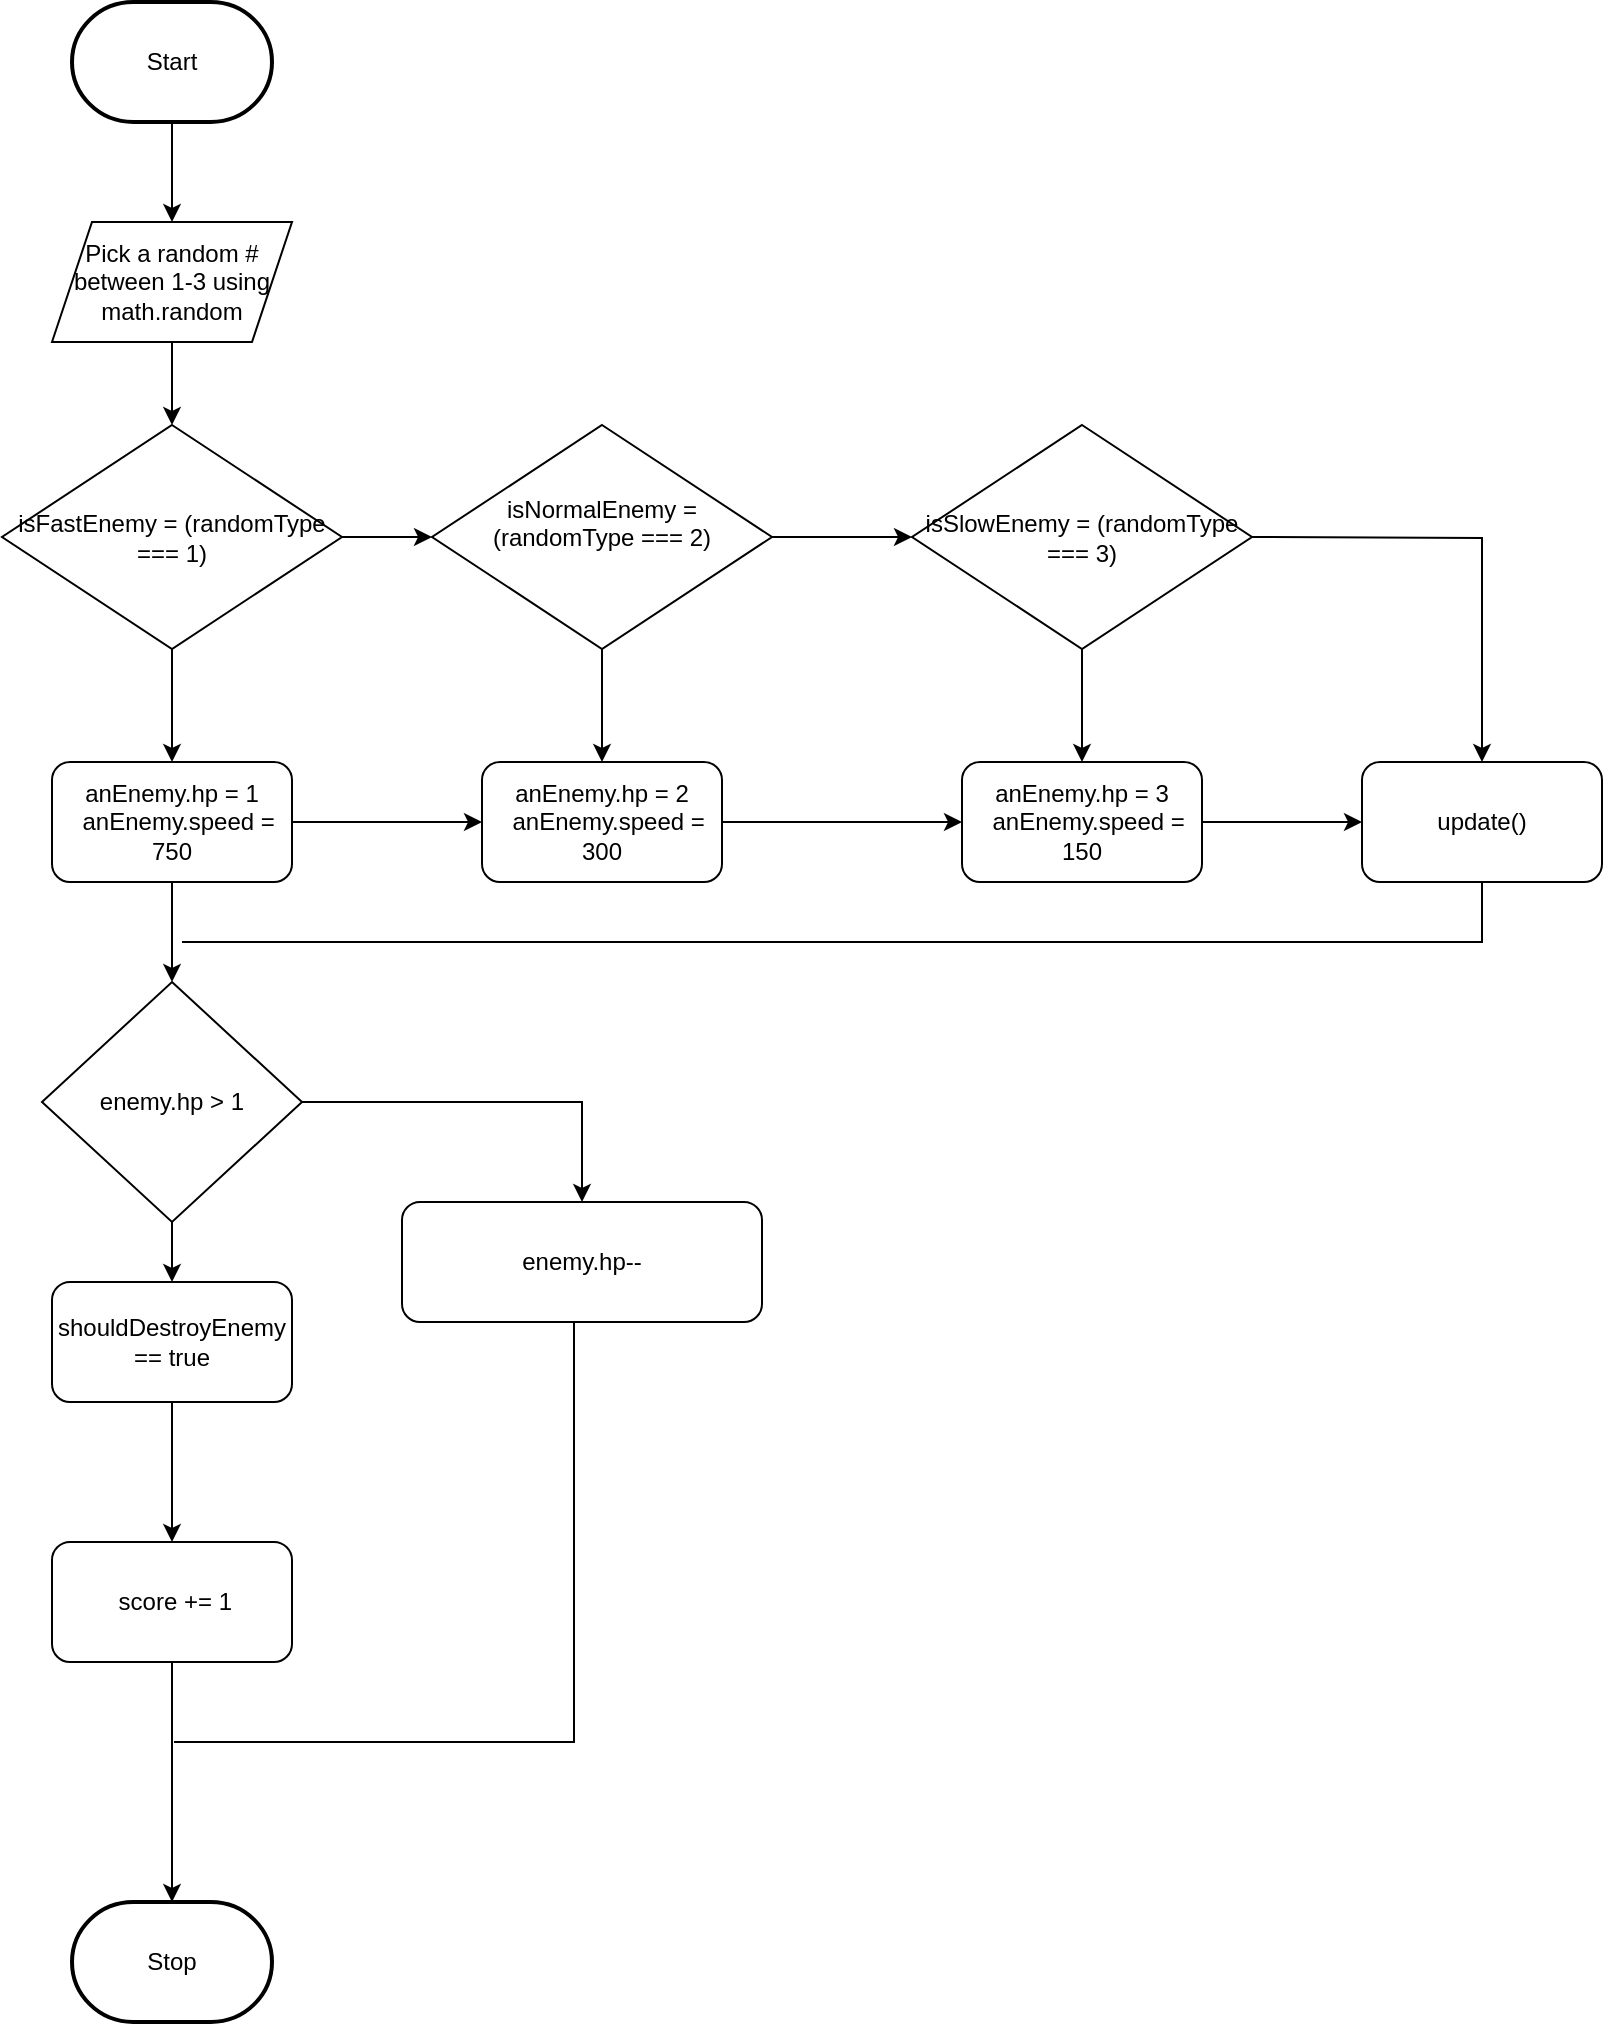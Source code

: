 <mxfile>
    <diagram id="NJvEi3Bqbqs5Fs0R0xXX" name="Page-1">
        <mxGraphModel dx="767" dy="1579" grid="1" gridSize="10" guides="1" tooltips="1" connect="1" arrows="1" fold="1" page="1" pageScale="1" pageWidth="850" pageHeight="1100" math="0" shadow="0">
            <root>
                <mxCell id="0"/>
                <mxCell id="1" parent="0"/>
                <mxCell id="2" style="edgeStyle=none;html=1;exitX=0.5;exitY=1;exitDx=0;exitDy=0;exitPerimeter=0;entryX=0.5;entryY=0;entryDx=0;entryDy=0;" edge="1" parent="1" source="3" target="6">
                    <mxGeometry relative="1" as="geometry"/>
                </mxCell>
                <mxCell id="3" value="Start" style="strokeWidth=2;html=1;shape=mxgraph.flowchart.terminator;whiteSpace=wrap;" vertex="1" parent="1">
                    <mxGeometry x="75" y="-70" width="100" height="60" as="geometry"/>
                </mxCell>
                <mxCell id="4" value="Stop" style="strokeWidth=2;html=1;shape=mxgraph.flowchart.terminator;whiteSpace=wrap;" vertex="1" parent="1">
                    <mxGeometry x="75" y="880" width="100" height="60" as="geometry"/>
                </mxCell>
                <mxCell id="5" style="edgeStyle=none;html=1;exitX=0.5;exitY=1;exitDx=0;exitDy=0;entryX=0.5;entryY=0;entryDx=0;entryDy=0;" edge="1" parent="1" source="6" target="31">
                    <mxGeometry relative="1" as="geometry"/>
                </mxCell>
                <mxCell id="6" value="Pick a random #&lt;br&gt;between 1-3 using&lt;br&gt;math.random" style="shape=parallelogram;perimeter=parallelogramPerimeter;whiteSpace=wrap;html=1;fixedSize=1;" vertex="1" parent="1">
                    <mxGeometry x="65" y="40" width="120" height="60" as="geometry"/>
                </mxCell>
                <mxCell id="45" style="edgeStyle=none;html=1;exitX=1;exitY=0.5;exitDx=0;exitDy=0;entryX=0;entryY=0.5;entryDx=0;entryDy=0;" edge="1" parent="1" source="20" target="24">
                    <mxGeometry relative="1" as="geometry"/>
                </mxCell>
                <mxCell id="20" value="&lt;div&gt;&lt;font color=&quot;#000000&quot;&gt;anEnemy.hp = 2&lt;/font&gt;&lt;/div&gt;&lt;div&gt;&lt;font color=&quot;#000000&quot;&gt;&amp;nbsp; anEnemy.speed = 300&lt;/font&gt;&lt;/div&gt;" style="rounded=1;whiteSpace=wrap;html=1;" vertex="1" parent="1">
                    <mxGeometry x="280" y="310" width="120" height="60" as="geometry"/>
                </mxCell>
                <mxCell id="44" style="edgeStyle=none;html=1;exitX=1;exitY=0.5;exitDx=0;exitDy=0;entryX=0;entryY=0.5;entryDx=0;entryDy=0;" edge="1" parent="1" source="22" target="20">
                    <mxGeometry relative="1" as="geometry"/>
                </mxCell>
                <mxCell id="54" style="edgeStyle=none;html=1;exitX=0.5;exitY=1;exitDx=0;exitDy=0;entryX=0.5;entryY=0;entryDx=0;entryDy=0;" edge="1" parent="1" source="22" target="34">
                    <mxGeometry relative="1" as="geometry"/>
                </mxCell>
                <mxCell id="22" value="&lt;div&gt;&lt;font color=&quot;#000000&quot;&gt;anEnemy.hp = 1&lt;/font&gt;&lt;/div&gt;&lt;div&gt;&lt;font color=&quot;#000000&quot;&gt;&amp;nbsp; anEnemy.speed = 750&lt;/font&gt;&lt;/div&gt;" style="rounded=1;whiteSpace=wrap;html=1;" vertex="1" parent="1">
                    <mxGeometry x="65" y="310" width="120" height="60" as="geometry"/>
                </mxCell>
                <mxCell id="48" style="edgeStyle=none;html=1;exitX=1;exitY=0.5;exitDx=0;exitDy=0;entryX=0;entryY=0.5;entryDx=0;entryDy=0;" edge="1" parent="1" source="24" target="28">
                    <mxGeometry relative="1" as="geometry"/>
                </mxCell>
                <mxCell id="24" value="&lt;div&gt;&lt;font color=&quot;#000000&quot;&gt;anEnemy.hp = 3&lt;/font&gt;&lt;/div&gt;&lt;div&gt;&lt;font color=&quot;#000000&quot;&gt;&amp;nbsp; anEnemy.speed = 150&lt;/font&gt;&lt;/div&gt;" style="rounded=1;whiteSpace=wrap;html=1;" vertex="1" parent="1">
                    <mxGeometry x="520" y="310" width="120" height="60" as="geometry"/>
                </mxCell>
                <mxCell id="57" style="edgeStyle=none;html=1;exitX=0.5;exitY=1;exitDx=0;exitDy=0;endArrow=none;endFill=0;rounded=0;curved=0;" edge="1" parent="1" source="28">
                    <mxGeometry relative="1" as="geometry">
                        <mxPoint x="130" y="400" as="targetPoint"/>
                        <Array as="points">
                            <mxPoint x="780" y="400"/>
                        </Array>
                    </mxGeometry>
                </mxCell>
                <mxCell id="28" value="update()" style="rounded=1;whiteSpace=wrap;html=1;" vertex="1" parent="1">
                    <mxGeometry x="720" y="310" width="120" height="60" as="geometry"/>
                </mxCell>
                <mxCell id="29" style="edgeStyle=none;html=1;exitX=1;exitY=0.5;exitDx=0;exitDy=0;entryX=0;entryY=0.5;entryDx=0;entryDy=0;" edge="1" parent="1" source="31">
                    <mxGeometry relative="1" as="geometry">
                        <mxPoint x="255" y="197.5" as="targetPoint"/>
                    </mxGeometry>
                </mxCell>
                <mxCell id="43" style="edgeStyle=none;html=1;exitX=0.5;exitY=1;exitDx=0;exitDy=0;entryX=0.5;entryY=0;entryDx=0;entryDy=0;" edge="1" parent="1" source="31" target="22">
                    <mxGeometry relative="1" as="geometry"/>
                </mxCell>
                <mxCell id="31" value="&lt;div&gt;isFastEnemy = (randomType === 1)&lt;/div&gt;" style="rhombus;whiteSpace=wrap;html=1;" vertex="1" parent="1">
                    <mxGeometry x="40" y="141.5" width="170" height="112" as="geometry"/>
                </mxCell>
                <mxCell id="33" style="edgeStyle=none;html=1;exitX=1;exitY=0.5;exitDx=0;exitDy=0;entryX=0.5;entryY=0;entryDx=0;entryDy=0;rounded=0;curved=0;" edge="1" parent="1" source="34" target="36">
                    <mxGeometry relative="1" as="geometry">
                        <Array as="points">
                            <mxPoint x="330" y="480"/>
                        </Array>
                    </mxGeometry>
                </mxCell>
                <mxCell id="53" style="edgeStyle=none;html=1;exitX=0.5;exitY=1;exitDx=0;exitDy=0;" edge="1" parent="1" source="34" target="38">
                    <mxGeometry relative="1" as="geometry"/>
                </mxCell>
                <mxCell id="34" value="&lt;div&gt;&lt;font color=&quot;#000000&quot;&gt;enemy.hp &amp;gt; 1&lt;/font&gt;&lt;/div&gt;" style="rhombus;whiteSpace=wrap;html=1;" vertex="1" parent="1">
                    <mxGeometry x="60" y="420" width="130" height="120" as="geometry"/>
                </mxCell>
                <mxCell id="35" style="edgeStyle=none;html=1;exitX=0.5;exitY=1;exitDx=0;exitDy=0;endArrow=none;endFill=0;rounded=0;curved=0;" edge="1" parent="1">
                    <mxGeometry relative="1" as="geometry">
                        <mxPoint x="126" y="800" as="targetPoint"/>
                        <mxPoint x="326" y="590" as="sourcePoint"/>
                        <Array as="points">
                            <mxPoint x="326" y="800"/>
                        </Array>
                    </mxGeometry>
                </mxCell>
                <mxCell id="36" value="enemy.hp--" style="rounded=1;whiteSpace=wrap;html=1;" vertex="1" parent="1">
                    <mxGeometry x="240" y="530" width="180" height="60" as="geometry"/>
                </mxCell>
                <mxCell id="38" value="shouldDestroyEnemy == true" style="rounded=1;whiteSpace=wrap;html=1;" vertex="1" parent="1">
                    <mxGeometry x="65" y="570" width="120" height="60" as="geometry"/>
                </mxCell>
                <mxCell id="46" style="edgeStyle=none;html=1;exitX=0.5;exitY=1;exitDx=0;exitDy=0;entryX=0.5;entryY=0;entryDx=0;entryDy=0;" edge="1" parent="1" source="40" target="20">
                    <mxGeometry relative="1" as="geometry"/>
                </mxCell>
                <mxCell id="49" style="edgeStyle=none;html=1;exitX=1;exitY=0.5;exitDx=0;exitDy=0;entryX=0;entryY=0.5;entryDx=0;entryDy=0;" edge="1" parent="1" source="40" target="41">
                    <mxGeometry relative="1" as="geometry"/>
                </mxCell>
                <mxCell id="40" value="&lt;div&gt;isNormalEnemy = (randomType === 2)&lt;/div&gt;&lt;div&gt;&lt;br&gt;&lt;/div&gt;" style="rhombus;whiteSpace=wrap;html=1;" vertex="1" parent="1">
                    <mxGeometry x="255" y="141.5" width="170" height="112" as="geometry"/>
                </mxCell>
                <mxCell id="47" style="edgeStyle=none;html=1;exitX=0.5;exitY=1;exitDx=0;exitDy=0;entryX=0.5;entryY=0;entryDx=0;entryDy=0;" edge="1" parent="1" source="41" target="24">
                    <mxGeometry relative="1" as="geometry">
                        <mxPoint x="575" y="300" as="targetPoint"/>
                    </mxGeometry>
                </mxCell>
                <mxCell id="50" style="edgeStyle=none;html=1;exitX=1;exitY=0.5;exitDx=0;exitDy=0;entryX=0.5;entryY=0;entryDx=0;entryDy=0;rounded=0;curved=0;" edge="1" parent="1" source="41" target="28">
                    <mxGeometry relative="1" as="geometry">
                        <mxPoint x="790" y="198" as="targetPoint"/>
                        <Array as="points">
                            <mxPoint x="780" y="198"/>
                        </Array>
                    </mxGeometry>
                </mxCell>
                <mxCell id="41" value="&lt;div&gt;isSlowEnemy = (randomType === 3)&lt;/div&gt;" style="rhombus;whiteSpace=wrap;html=1;" vertex="1" parent="1">
                    <mxGeometry x="495" y="141.5" width="170" height="112" as="geometry"/>
                </mxCell>
                <mxCell id="52" value="" style="edgeStyle=none;html=1;exitX=0.5;exitY=1;exitDx=0;exitDy=0;entryX=0.5;entryY=0;entryDx=0;entryDy=0;entryPerimeter=0;" edge="1" parent="1" source="38">
                    <mxGeometry relative="1" as="geometry">
                        <mxPoint x="125" y="630" as="sourcePoint"/>
                        <mxPoint x="125" y="700" as="targetPoint"/>
                    </mxGeometry>
                </mxCell>
                <mxCell id="58" style="edgeStyle=none;html=1;exitX=0.5;exitY=1;exitDx=0;exitDy=0;" edge="1" parent="1" source="55">
                    <mxGeometry relative="1" as="geometry">
                        <mxPoint x="125" y="880" as="targetPoint"/>
                    </mxGeometry>
                </mxCell>
                <mxCell id="55" value="&amp;nbsp;score += 1" style="rounded=1;whiteSpace=wrap;html=1;" vertex="1" parent="1">
                    <mxGeometry x="65" y="700" width="120" height="60" as="geometry"/>
                </mxCell>
            </root>
        </mxGraphModel>
    </diagram>
</mxfile>